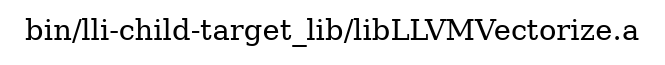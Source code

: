 digraph "bin/lli-child-target_lib/libLLVMVectorize.a" {
	label="bin/lli-child-target_lib/libLLVMVectorize.a";
	rankdir=LR;

}
